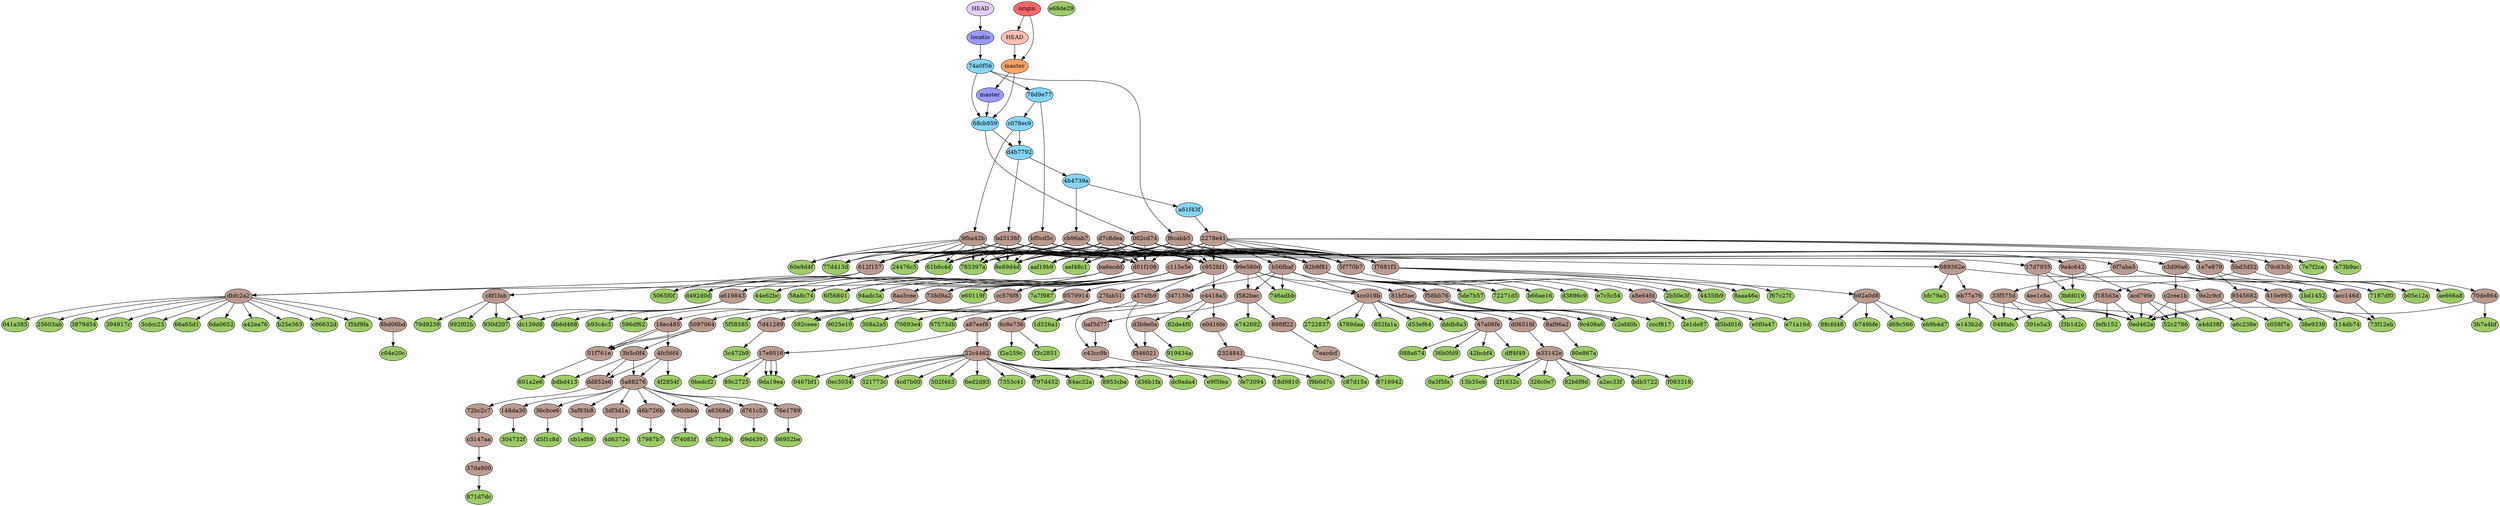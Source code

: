 digraph auto {
	graph [bgcolor=transparent]
	node [fixedsize=true style=filled width=0.95]
	"041a3855474575f3224e068641f65d9623220a8a" [label="041a385" fillcolor="#9ccc66"]
	"0467bf12aa4d28f374bb26596605a46dcbb3e7c8" [label="0467bf1" fillcolor="#9ccc66"]
	"048fafc7c9a3f2d8dd35ab7fe5f549bad8344d10" [label="048fafc" fillcolor="#9ccc66"]
	"06952be745f9fa6fa75196e830d9578eb2ee631d" [label="06952be" fillcolor="#9ccc66"]
	"088a674af843ee2dc19aa7d17d7d3a1a1f067eb4" [label="088a674" fillcolor="#9ccc66"]
	"09d4391482be68e9e4a07fab769b5de337d16eb1" [label="09d4391" fillcolor="#9ccc66"]
	"0a3f5fa40fb3d1e0710331a48de5d256da3f275d" [label="0a3f5fa" fillcolor="#9ccc66"]
	"0bedcf2fd46788ae3a01a423467513ff59b5c120" [label="0bedcf2" fillcolor="#9ccc66"]
	"0ec303439225b78712f49115768196d8d76f6790" [label="0ec3034" fillcolor="#9ccc66"]
	"0ed462e2962b3b508abcb77ff2ba806fb6fc85e3" [label="0ed462e" fillcolor="#9ccc66"]
	"114db7498e5f8df5911be01ca96e5660399b9b5b" [label="114db74" fillcolor="#9ccc66"]
	"13b35eba55c6dabc3aac36f33d859266c18fa0d0" [label="13b35eb" fillcolor="#9ccc66"]
	"17987b79bb8a35cc66c3c1fd44f5a5526c1b78be" [label="17987b7" fillcolor="#9ccc66"]
	"18d981003d68d0546c4804ac2ff47dd97c6e7921" [label="18d9810" fillcolor="#9ccc66"]
	"1bd1452b21102878c94a3651696f86f4ef8071bb" [label="1bd1452" fillcolor="#9ccc66"]
	"1d526a16ed0f1cd0c2409d848bf489b93fefa3b2" [label="1d526a1" fillcolor="#9ccc66"]
	"24476c5d1eb55824c76d8b01a3965f94abad1ef8" [label="24476c5" fillcolor="#9ccc66"]
	"25603abc465317314c040e07ca98e56b4c8dfd59" [label="25603ab" fillcolor="#9ccc66"]
	"2722837ec9181c3c1b2f1c1298870185c03ba354" [label=2722837 fillcolor="#9ccc66"]
	"2b50e3f817e804fee9c4b1815fd3554af7790c74" [label="2b50e3f" fillcolor="#9ccc66"]
	"2e1de87a7eb61e17463f7406106f6c413533cecf" [label="2e1de87" fillcolor="#9ccc66"]
	"2f1632cfddf3d9dade342351e627a0a75609fb46" [label="2f1632c" fillcolor="#9ccc66"]
	"304732f8842013497e14bd02f67a55f2614fb8f7" [label="304732f" fillcolor="#9ccc66"]
	"308a2a560b42f17aaf3c36e4e9c8cd07182fbb7e" [label="308a2a5" fillcolor="#9ccc66"]
	"321773cd857a8a0f0c9c7d3dc3f5ff4fb298dc10" [label="321773c" fillcolor="#9ccc66"]
	"326c0e72c9d820600887813b3b98d0dd69c5d4e8" [label="326c0e7" fillcolor="#9ccc66"]
	"36b0fd9464f45b33f482e64bea579787e142affa" [label="36b0fd9" fillcolor="#9ccc66"]
	"3879d54755798567f0f318d63340508d5668eb96" [label="3879d54" fillcolor="#9ccc66"]
	"38e933976041511bee9ce157658864bd112a7c1e" [label="38e9339" fillcolor="#9ccc66"]
	"391e5a3c9df1fce370b7a251c230ceae77d1b63a" [label="391e5a3" fillcolor="#9ccc66"]
	"394917c053a04daa76d8b94f0a02db0bd99e1034" [label="394917c" fillcolor="#9ccc66"]
	"3b7a4bfa2cab6b40e2454ce696537d40541ba054" [label="3b7a4bf" fillcolor="#9ccc66"]
	"3bfd01908239ce9d5481837f3dd28a6dcc453684" [label="3bfd019" fillcolor="#9ccc66"]
	"3c472b99c6f3501ff93513bcdf39dabe4f236a55" [label="3c472b9" fillcolor="#9ccc66"]
	"3cdcc23f8a8bc5c2aed6f6dbbd9aa02c6c46301f" [label="3cdcc23" fillcolor="#9ccc66"]
	"42bcbf4780b187e80025b7917058bcb882012aa1" [label="42bcbf4" fillcolor="#9ccc66"]
	"4435fb945b9cf88a735dbc79c785993c6e8478ec" [label="4435fb9" fillcolor="#9ccc66"]
	"44e62bcf06ae649ea809590f8a861059886502e8" [label="44e62bc" fillcolor="#9ccc66"]
	"4789daa6a443eefa7f3f729164a18351e06e9800" [label="4789daa" fillcolor="#9ccc66"]
	"4cd7b0099ca80c806f8fe495613e8d6c69460d76" [label="4cd7b00" fillcolor="#9ccc66"]
	"4d6372eebdb28e45604e46eeda8dd24651419bc0" [label="4d6372e" fillcolor="#9ccc66"]
	"4f2854fdf973225dfbd0ab51c485a8da3d9e88d1" [label="4f2854f" fillcolor="#9ccc66"]
	"502f463a9bc882b461c96aadf492d1729e49e725" [label="502f463" fillcolor="#9ccc66"]
	"5065f0fc4db1a1ea9ca93c541b0100d5e4fd2139" [label="5065f0f" fillcolor="#9ccc66"]
	"52c2786e0085af19723fa5e5762f9a22e2a30fc3" [label="52c2786" fillcolor="#9ccc66"]
	"58a8c74b1474314872720da1c0de0d755ccb3a59" [label="58a8c74" fillcolor="#9ccc66"]
	"592ceee85b89bd111b779db6116b130509ab6d4b" [label="592ceee" fillcolor="#9ccc66"]
	"596df623a74b0fee747b04c926c6424750828c50" [label="596df62" fillcolor="#9ccc66"]
	"5de7b5753f4856db80ff4adab83418715e5490f9" [label="5de7b57" fillcolor="#9ccc66"]
	"5f585859b1c0ea01111cec01d0c7c0bc6227a0ac" [label="5f58585" fillcolor="#9ccc66"]
	"601a2e6bd7f291e4c35f78bae7662d952869ddcb" [label="601a2e6" fillcolor="#9ccc66"]
	"60e9d4fed0c075a58a0f92ce6e175c14b7c853e1" [label="60e9d4f" fillcolor="#9ccc66"]
	"61b6c4de17c96863d24279f06b85e01b6ebbdb34" [label="61b6c4d" fillcolor="#9ccc66"]
	"66a65d1e4a79f230031ec0e0959a721039e7282f" [label="66a65d1" fillcolor="#9ccc66"]
	"6da0652f05f28fc6950cec20ebdfbae89b665479" [label="6da0652" fillcolor="#9ccc66"]
	"6ed2d933e1120817fe9182483a228007b18ab6ae" [label="6ed2d93" fillcolor="#9ccc66"]
	"6f568019d3c69d4966bb5a0f759980a1472afc1e" [label="6f56801" fillcolor="#9ccc66"]
	"70693e4a8c128fc4350b157416374ca599ac8c7b" [label="70693e4" fillcolor="#9ccc66"]
	"7187df02ee0f2bf376e5f5ce807d41f0aa593811" [label="7187df0" fillcolor="#9ccc66"]
	"72271d5e41701cfbffad74d38640bf9cc7c1f7be" [label="72271d5" fillcolor="#9ccc66"]
	"7353c41ecf9ca08017312dc233d9830079b50717" [label="7353c41" fillcolor="#9ccc66"]
	"73f12eb7e72b834d726149f798d7d9365f022f18" [label="73f12eb" fillcolor="#9ccc66"]
	"746adbb6b9e14b7e685c91e280a4d37a672afbd8" [label="746adbb" fillcolor="#9ccc66"]
	"77d413d3d61725f717675b175f73cc3d47863be2" [label="77d413d" fillcolor="#9ccc66"]
	"785397a44b86096e153394b514507b680c2fe847" [label="785397a" fillcolor="#9ccc66"]
	"797d452e458972bab9d994556c8305db4c827017" [label="797d452" fillcolor="#9ccc66"]
	"79d92396071bbc7925b5ee6b607c3c7b8c2d4562" [label="79d9239" fillcolor="#9ccc66"]
	"7a7f9873ad7dceb4dc17087fb06c800fa0191376" [label="7a7f987" fillcolor="#9ccc66"]
	"7e7f2caa02c37233bf7bf16683536ca4e2710433" [label="7e7f2ca" fillcolor="#9ccc66"]
	"80e867a4e06b4dc26d0a2b327cbd54041addc50a" [label="80e867a" fillcolor="#9ccc66"]
	"82b6f9d9a33e198f5747104729e1fcef999772a5" [label="82b6f9d" fillcolor="#9ccc66"]
	"82de4f0fcfe2d4a1e06747a05c4749311d40a46e" [label="82de4f0" fillcolor="#9ccc66"]
	"84ac32ae7d989f82d5e46a60405adcc8279e8001" [label="84ac32a" fillcolor="#9ccc66"]
	"852fa1a4728ae4789e3bca55dd07caef3b41f2a5" [label="852fa1a" fillcolor="#9ccc66"]
	"8716942b64ccd03924a3e036059abf3d6a4455f8" [label=8716942 fillcolor="#9ccc66"]
	"871d7dcc5f674dea9fe3678e9bc265f04d5a4f71" [label="871d7dc" fillcolor="#9ccc66"]
	"88cfd48dff1169879ba46840804b412fe02fefd6" [label="88cfd48" fillcolor="#9ccc66"]
	"8953cba09064923c5daf2d37e7c3c836ccdd794b" [label="8953cba" fillcolor="#9ccc66"]
	"89c2725b70f1882be97f5214fafe22d27a0ec01e" [label="89c2725" fillcolor="#9ccc66"]
	"8aaa46ac1ae21512746f852a42ba87e4165dfdd1" [label="8aaa46a" fillcolor="#9ccc66"]
	"8b6d4680af388f28db8742ef7fb8246e2bb1fffb" [label="8b6d468" fillcolor="#9ccc66"]
	"8e89d4de11b1f69f67596cde9f190f599d5b103b" [label="8e89d4d" fillcolor="#9ccc66"]
	"919434a6254f0e9651f402737811be6634a03e9c" [label="919434a" fillcolor="#9ccc66"]
	"930d2071a324ee6050cccd87a14495557b63416f" [label="930d207" fillcolor="#9ccc66"]
	"94adc3a3f97aa8ae37ba567d080f94f95ee8f9b7" [label="94adc3a" fillcolor="#9ccc66"]
	"9625e105df39e8429814f3189a8015087720cba1" [label="9625e10" fillcolor="#9ccc66"]
	"97573db5701af1de797e0697a39987a89d183b0f" [label="97573db" fillcolor="#9ccc66"]
	"992f02b6f506e28a105da3db5a2727b01853040e" [label="992f02b" fillcolor="#9ccc66"]
	"9c408a0d1c619f02c956e4310df96a383d4dfa4b" [label="9c408a0" fillcolor="#9ccc66"]
	"9da19eacad3b03bb08bbddbbf4ac48dd78b3d838" [label="9da19ea" fillcolor="#9ccc66"]
	a2ec33f19f110ebff51a23342d7bc29ec9a1aaa6 [label=a2ec33f fillcolor="#9ccc66"]
	a42ea7687cb67e55af955dc8874a072e087ce3ed [label=a42ea76 fillcolor="#9ccc66"]
	a4dd38f9f2a8a17790e328eb8c41e334f249be2f [label=a4dd38f fillcolor="#9ccc66"]
	a6c238e0d602c155be806e9f5214f9d26d257422 [label=a6c238e fillcolor="#9ccc66"]
	aaf19b9ff92de1b24c509e98de1f879a62db4841 [label=aaf19b9 fillcolor="#9ccc66"]
	ae666a877ba7a8f25c1cdfabf35e0a7c641d600a [label=ae666a8 fillcolor="#9ccc66"]
	aef48c1b8ae7a6a8d812a1dc9d55eb579dd22128 [label=aef48c1 fillcolor="#9ccc66"]
	b05e12a6ea40f2ef1b32f672aac2283971a8bced [label=b05e12a fillcolor="#9ccc66"]
	b25e363efa423f6d2dd97d425eb0f1364dbcbe3e [label=b25e363 fillcolor="#9ccc66"]
	b66ae163c55f1d730558bf657ae396413376a7d5 [label=b66ae16 fillcolor="#9ccc66"]
	b749bfef07473333cf1dd31e9eed89862a5d52aa [label=b749bfe fillcolor="#9ccc66"]
	b93c4c30c16703f640bc38523e56204ade09399e [label=b93c4c3 fillcolor="#9ccc66"]
	bdb57226d5f2bd20f11934f4903f16459cf52379 [label=bdb5722 fillcolor="#9ccc66"]
	bdbd4139408ede5456afc6be0c4f5b726df80829 [label=bdbd413 fillcolor="#9ccc66"]
	bfc79a5b2b6dbff2aea208098973cd0731afeb9e [label=bfc79a5 fillcolor="#9ccc66"]
	c04e20caf6370ebb9253ad831cc31de4a9c965f6 [label=c04e20c fillcolor="#9ccc66"]
	c058f7e37b184b35d1ed065468fcae89c3aab0dc [label=c058f7e fillcolor="#9ccc66"]
	c2efd0b608ba84712fb3e1d01122468a50c7fba1 [label=c2efd0b fillcolor="#9ccc66"]
	c86632d8a6b9c87253eb597d2607460abf793ad3 [label=c86632d fillcolor="#9ccc66"]
	c87d15a335208541da7c11961b0f6d5f6035512e [label=c87d15a fillcolor="#9ccc66"]
	cb1ef88056edd1caf99a935e434e7ff6943a0ef6 [label=cb1ef88 fillcolor="#9ccc66"]
	cccf817a52206e8a8eef501faed292993ff21a31 [label=cccf817 fillcolor="#9ccc66"]
	d36b1fab2d9dea668a4f83df94d525897d9e68dd [label=d36b1fa fillcolor="#9ccc66"]
	d3896c98444fbe7288d434169a28c532258a4466 [label=d3896c9 fillcolor="#9ccc66"]
	d492d0d98c8fdc9f93ad2543bb4f531803e9df72 [label=d492d0d fillcolor="#9ccc66"]
	d53ef6437726b9d1558eda97582804175c0010a2 [label=d53ef64 fillcolor="#9ccc66"]
	d5bd01648a96d50136b2a97c8bb9aa5b711f6c39 [label=d5bd016 fillcolor="#9ccc66"]
	d5f1c8d34e7a88e3f88bea192c3a370d44689c3c [label=d5f1c8d fillcolor="#9ccc66"]
	d69c56691fbdb0b7efa65097c7cc1edac12a6d3e [label=d69c566 fillcolor="#9ccc66"]
	db77bb4b7b0906d62b1847e87f15cdcacf6a4f29 [label=db77bb4 fillcolor="#9ccc66"]
	dc139d85a93101cc0f6e9db03a3e1a9f68e8dd7e [label=dc139d8 fillcolor="#9ccc66"]
	dc9ada4725e9b0ddb1deab583e5b5102493aa332 [label=dc9ada4 fillcolor="#9ccc66"]
	dddb8a30c851e7ef5b16a9108934bd1217b6b43f [label=dddb8a3 fillcolor="#9ccc66"]
	dff4f49561c816f70eaea557d889d31cf63447ac [label=dff4f49 fillcolor="#9ccc66"]
	e0f0a47bc08f30b550b47b01de4c9206b6824dd9 [label=e0f0a47 fillcolor="#9ccc66"]
	e143b2d957bbf43d58577c6f9a09bf2e7753e742 [label=e143b2d fillcolor="#9ccc66"]
	e60119f37132733fa269dad9bfc9e0615fbf6011 [label=e60119f fillcolor="#9ccc66"]
	e69de29bb2d1d6434b8b29ae775ad8c2e48c5391 [label=e69de29 fillcolor="#9ccc66"]
	e71a16d23d05881b554326e645083799ab9bfc5e [label=e71a16d fillcolor="#9ccc66"]
	e73b9ac60c25bf87fd564651090eeb69362d32f2 [label=e73b9ac fillcolor="#9ccc66"]
	e7426923994a782ba689725f46f9b936d0a0b6ab [label=e742692 fillcolor="#9ccc66"]
	e7c5c54370372a4cdde7288a32733998d87bd767 [label=e7c5c54 fillcolor="#9ccc66"]
	e9f5fea27c705180eb716271f41b582e76dcbd90 [label=e9f5fea fillcolor="#9ccc66"]
	eb9b4d76e525556d5d89141648c724331630325d [label=eb9b4d7 fillcolor="#9ccc66"]
	f083318e09ca1b6b8484b1694a149f0c5d5cac1d [label=f083318 fillcolor="#9ccc66"]
	f2e259c7c9390ff69a6bbe1e0907e6dc366848e7 [label=f2e259c fillcolor="#9ccc66"]
	f3b1d2cd70df11d0bf667160551c67e63d7eb4cf [label=f3b1d2c fillcolor="#9ccc66"]
	f3c28516fb38e64d88cfcf5fb1791175df078f2f [label=f3c2851 fillcolor="#9ccc66"]
	f5bf9fa0f536c285b8c0c2ef39b9714c66fae243 [label=f5bf9fa fillcolor="#9ccc66"]
	f67c27f9dd4c4dfd3360287c0178f8311ad968aa [label=f67c27f fillcolor="#9ccc66"]
	f74085f3f6a2b995f8ad1f9ff7b2c46dc118a9e0 [label=f74085f fillcolor="#9ccc66"]
	f9b0d7c5ea15f194be85eb6ee8e6721a87ff4644 [label=f9b0d7c fillcolor="#9ccc66"]
	fe730945a01f64a61e2235dbe3f45b08f7729182 [label=fe73094 fillcolor="#9ccc66"]
	fefb1523647c36cd84d6bb3ac26664a8ab1e64e3 [label=fefb152 fillcolor="#9ccc66"]
	"002cd7406d0f1383f171e17494775b918e0e5cf0" [label="002cd74" fillcolor="#bc9b8f"]
	"002cd7406d0f1383f171e17494775b918e0e5cf0" -> "24476c5d1eb55824c76d8b01a3965f94abad1ef8"
	"002cd7406d0f1383f171e17494775b918e0e5cf0" -> "8e89d4de11b1f69f67596cde9f190f599d5b103b"
	"002cd7406d0f1383f171e17494775b918e0e5cf0" -> "785397a44b86096e153394b514507b680c2fe847"
	"002cd7406d0f1383f171e17494775b918e0e5cf0" -> "61b6c4de17c96863d24279f06b85e01b6ebbdb34"
	"002cd7406d0f1383f171e17494775b918e0e5cf0" -> d01f10841e8bc2ddd31499cdf211bae48e7499bc
	"002cd7406d0f1383f171e17494775b918e0e5cf0" -> c952fd14608c77d37068a178bcaf2aa3c653a96a
	"002cd7406d0f1383f171e17494775b918e0e5cf0" -> "5bd3d52d6675c062e22d80df6e55edc022b17a0c"
	"002cd7406d0f1383f171e17494775b918e0e5cf0" -> "82b9f81cacc0e693c065710b0f56f3a4a4e8a129"
	"002cd7406d0f1383f171e17494775b918e0e5cf0" -> "99e580d3a8955419a05be7b5efe344134d42110c"
	"002cd7406d0f1383f171e17494775b918e0e5cf0" -> aaf19b9ff92de1b24c509e98de1f879a62db4841
	"002cd7406d0f1383f171e17494775b918e0e5cf0" -> aef48c1b8ae7a6a8d812a1dc9d55eb579dd22128
	"002cd7406d0f1383f171e17494775b918e0e5cf0" -> "5f770b7a1aa4732b266a9c972ddc0f63f6cb2fd3"
	"002cd7406d0f1383f171e17494775b918e0e5cf0" -> f7681f34ae0bae1115efadfe10f0b39b1e741130
	"002cd7406d0f1383f171e17494775b918e0e5cf0" -> "612f15728a30180e9db6f70d8599fd4906d9ff9d"
	"01f761eb47eb3baadfffafad7938e2542366690a" [label="01f761e" fillcolor="#bc9b8f"]
	"01f761eb47eb3baadfffafad7938e2542366690a" -> "601a2e6bd7f291e4c35f78bae7662d952869ddcb"
	"0579914241c3cb28836edd11ef2bf2fbcdd79b74" [label=0579914 fillcolor="#bc9b8f"]
	"0579914241c3cb28836edd11ef2bf2fbcdd79b74" -> "9625e105df39e8429814f3189a8015087720cba1"
	"0579914241c3cb28836edd11ef2bf2fbcdd79b74" -> "592ceee85b89bd111b779db6116b130509ab6d4b"
	"0579914241c3cb28836edd11ef2bf2fbcdd79b74" -> "592ceee85b89bd111b779db6116b130509ab6d4b"
	"089362e4d05a4325719b3e4295d330080608993c" [label="089362e" fillcolor="#bc9b8f"]
	"089362e4d05a4325719b3e4295d330080608993c" -> bfc79a5b2b6dbff2aea208098973cd0731afeb9e
	"089362e4d05a4325719b3e4295d330080608993c" -> eb77a76c5a032ddbce4a622d50a793d0faf52028
	"089362e4d05a4325719b3e4295d330080608993c" -> "410e993ef0c5245ef58f39b7e42887c9081b0d08"
	"148da3098986ea6c098d5a7b1f8e9cbf6b427b56" [label="148da30" fillcolor="#bc9b8f"]
	"148da3098986ea6c098d5a7b1f8e9cbf6b427b56" -> "304732f8842013497e14bd02f67a55f2614fb8f7"
	"17d793577f97ec4300685e950dc97c30c33d0257" [label="17d7935" fillcolor="#bc9b8f"]
	"17d793577f97ec4300685e950dc97c30c33d0257" -> "3bfd01908239ce9d5481837f3dd28a6dcc453684"
	"17d793577f97ec4300685e950dc97c30c33d0257" -> "4ee1c8ae67f4ec3779f033ac1b86b92e94290d86"
	"17d793577f97ec4300685e950dc97c30c33d0257" -> "9e2c9cf5a32c13c5ed4eb015c161b04368b8d23a"
	"17e9516a74074fad22bac3e52e39131886697622" [label="17e9516" fillcolor="#bc9b8f"]
	"17e9516a74074fad22bac3e52e39131886697622" -> "0bedcf2fd46788ae3a01a423467513ff59b5c120"
	"17e9516a74074fad22bac3e52e39131886697622" -> "9da19eacad3b03bb08bbddbbf4ac48dd78b3d838"
	"17e9516a74074fad22bac3e52e39131886697622" -> "9da19eacad3b03bb08bbddbbf4ac48dd78b3d838"
	"17e9516a74074fad22bac3e52e39131886697622" -> "9da19eacad3b03bb08bbddbbf4ac48dd78b3d838"
	"17e9516a74074fad22bac3e52e39131886697622" -> "89c2725b70f1882be97f5214fafe22d27a0ec01e"
	"18ec485286e64a8c3fdaf19fb7ffeaec9b54c8ec" [label="18ec485" fillcolor="#bc9b8f"]
	"18ec485286e64a8c3fdaf19fb7ffeaec9b54c8ec" -> "01f761eb47eb3baadfffafad7938e2542366690a"
	"18ec485286e64a8c3fdaf19fb7ffeaec9b54c8ec" -> "4fc56f44435a84b37033c4a95c91281aff9bce92"
	"18ec485286e64a8c3fdaf19fb7ffeaec9b54c8ec" -> "01f761eb47eb3baadfffafad7938e2542366690a"
	"1e7e879dff7e5919343415c8d16f8df036a9d798" [label="1e7e879" fillcolor="#bc9b8f"]
	"1e7e879dff7e5919343415c8d16f8df036a9d798" -> b05e12a6ea40f2ef1b32f672aac2283971a8bced
	"1e7e879dff7e5919343415c8d16f8df036a9d798" -> "9345682b62b054c6147784c0a10e1239a8f7fda4"
	"2278e413831a5653d7810e6bc513f59b161d2e8c" [label="2278e41" fillcolor="#bc9b8f"]
	"2278e413831a5653d7810e6bc513f59b161d2e8c" -> "24476c5d1eb55824c76d8b01a3965f94abad1ef8"
	"2278e413831a5653d7810e6bc513f59b161d2e8c" -> "8e89d4de11b1f69f67596cde9f190f599d5b103b"
	"2278e413831a5653d7810e6bc513f59b161d2e8c" -> "785397a44b86096e153394b514507b680c2fe847"
	"2278e413831a5653d7810e6bc513f59b161d2e8c" -> "61b6c4de17c96863d24279f06b85e01b6ebbdb34"
	"2278e413831a5653d7810e6bc513f59b161d2e8c" -> c115e5eed2fe9063f6f8f1b9757c5ecdc029282e
	"2278e413831a5653d7810e6bc513f59b161d2e8c" -> c952fd14608c77d37068a178bcaf2aa3c653a96a
	"2278e413831a5653d7810e6bc513f59b161d2e8c" -> "70c63cb14f9f679ff839e19c8620fc145ed04bc4"
	"2278e413831a5653d7810e6bc513f59b161d2e8c" -> "82b9f81cacc0e693c065710b0f56f3a4a4e8a129"
	"2278e413831a5653d7810e6bc513f59b161d2e8c" -> b56fbaf00bfc7d9e0312f235d535d94dea53bdb5
	"2278e413831a5653d7810e6bc513f59b161d2e8c" -> "7e7f2caa02c37233bf7bf16683536ca4e2710433"
	"2278e413831a5653d7810e6bc513f59b161d2e8c" -> e73b9ac60c25bf87fd564651090eeb69362d32f2
	"2278e413831a5653d7810e6bc513f59b161d2e8c" -> "5f770b7a1aa4732b266a9c972ddc0f63f6cb2fd3"
	"2278e413831a5653d7810e6bc513f59b161d2e8c" -> f7681f34ae0bae1115efadfe10f0b39b1e741130
	"2278e413831a5653d7810e6bc513f59b161d2e8c" -> ba6ecdd6d13a62d6e720fea7275e5a4f17bc0cd2
	"22c4462b79288fe10768cc571a36732ce5726025" [label="22c4462" fillcolor="#bc9b8f"]
	"22c4462b79288fe10768cc571a36732ce5726025" -> d36b1fab2d9dea668a4f83df94d525897d9e68dd
	"22c4462b79288fe10768cc571a36732ce5726025" -> dc9ada4725e9b0ddb1deab583e5b5102493aa332
	"22c4462b79288fe10768cc571a36732ce5726025" -> "7353c41ecf9ca08017312dc233d9830079b50717"
	"22c4462b79288fe10768cc571a36732ce5726025" -> "797d452e458972bab9d994556c8305db4c827017"
	"22c4462b79288fe10768cc571a36732ce5726025" -> "6ed2d933e1120817fe9182483a228007b18ab6ae"
	"22c4462b79288fe10768cc571a36732ce5726025" -> "4cd7b0099ca80c806f8fe495613e8d6c69460d76"
	"22c4462b79288fe10768cc571a36732ce5726025" -> fe730945a01f64a61e2235dbe3f45b08f7729182
	"22c4462b79288fe10768cc571a36732ce5726025" -> "321773cd857a8a0f0c9c7d3dc3f5ff4fb298dc10"
	"22c4462b79288fe10768cc571a36732ce5726025" -> "797d452e458972bab9d994556c8305db4c827017"
	"22c4462b79288fe10768cc571a36732ce5726025" -> "502f463a9bc882b461c96aadf492d1729e49e725"
	"22c4462b79288fe10768cc571a36732ce5726025" -> "0ec303439225b78712f49115768196d8d76f6790"
	"22c4462b79288fe10768cc571a36732ce5726025" -> "0ec303439225b78712f49115768196d8d76f6790"
	"22c4462b79288fe10768cc571a36732ce5726025" -> e9f5fea27c705180eb716271f41b582e76dcbd90
	"22c4462b79288fe10768cc571a36732ce5726025" -> "84ac32ae7d989f82d5e46a60405adcc8279e8001"
	"22c4462b79288fe10768cc571a36732ce5726025" -> "8953cba09064923c5daf2d37e7c3c836ccdd794b"
	"22c4462b79288fe10768cc571a36732ce5726025" -> "0467bf12aa4d28f374bb26596605a46dcbb3e7c8"
	"23248418d819304baca0a96179b45a6d9cf2bfeb" [label=2324841 fillcolor="#bc9b8f"]
	"23248418d819304baca0a96179b45a6d9cf2bfeb" -> c87d15a335208541da7c11961b0f6d5f6035512e
	"27fab51c9ed06c28886a9c65decaee30215dfb6b" [label="27fab51" fillcolor="#bc9b8f"]
	"27fab51c9ed06c28886a9c65decaee30215dfb6b" -> "70693e4a8c128fc4350b157416374ca599ac8c7b"
	"27fab51c9ed06c28886a9c65decaee30215dfb6b" -> a87eef84a5d29844f41176f808a797cea593616b
	"27fab51c9ed06c28886a9c65decaee30215dfb6b" -> "6c8e736c9131cbed40246aad6c478f4be38fbd3f"
	"27fab51c9ed06c28886a9c65decaee30215dfb6b" -> "97573db5701af1de797e0697a39987a89d183b0f"
	"27fab51c9ed06c28886a9c65decaee30215dfb6b" -> "308a2a560b42f17aaf3c36e4e9c8cd07182fbb7e"
	"33f575dfaa538922d9324b6a7a11e64e3cbec188" [label="33f575d" fillcolor="#bc9b8f"]
	"33f575dfaa538922d9324b6a7a11e64e3cbec188" -> "048fafc7c9a3f2d8dd35ab7fe5f549bad8344d10"
	"33f575dfaa538922d9324b6a7a11e64e3cbec188" -> "391e5a3c9df1fce370b7a251c230ceae77d1b63a"
	"33f575dfaa538922d9324b6a7a11e64e3cbec188" -> "0ed462e2962b3b508abcb77ff2ba806fb6fc85e3"
	"347139c48727d4f32a2b9bac862fb4793356cc63" [label="347139c" fillcolor="#bc9b8f"]
	"347139c48727d4f32a2b9bac862fb4793356cc63" -> "1d526a16ed0f1cd0c2409d848bf489b93fefa3b2"
	"347139c48727d4f32a2b9bac862fb4793356cc63" -> c43cc9b8ba4e4ae5c6df5ed5e3f199668b7fead0
	"36cbce676bcfbddfa689b9d0abf23ac40fd2e60b" [label="36cbce6" fillcolor="#bc9b8f"]
	"36cbce676bcfbddfa689b9d0abf23ac40fd2e60b" -> d5f1c8d34e7a88e3f88bea192c3a370d44689c3c
	"37da80057d02ac9e599c06ec779ff1a304d4b09c" [label="37da800" fillcolor="#bc9b8f"]
	"37da80057d02ac9e599c06ec779ff1a304d4b09c" -> "871d7dcc5f674dea9fe3678e9bc265f04d5a4f71"
	"3af93b882364ddc13fefa4826038d2c851bf5ea1" [label="3af93b8" fillcolor="#bc9b8f"]
	"3af93b882364ddc13fefa4826038d2c851bf5ea1" -> cb1ef88056edd1caf99a935e434e7ff6943a0ef6
	"3b5c0f456bf579019a628f7320c68b4003105d2a" [label="3b5c0f4" fillcolor="#bc9b8f"]
	"3b5c0f456bf579019a628f7320c68b4003105d2a" -> bdbd4139408ede5456afc6be0c4f5b726df80829
	"3b5c0f456bf579019a628f7320c68b4003105d2a" -> dd852e6a3994eae0c385b54e77834639e34e0e3f
	"3b5c0f456bf579019a628f7320c68b4003105d2a" -> "5a88276a7b36980d2efa2689a410aebb67aa65b8"
	"3df3d1a91dec9f419bbf32c7dbd7ffe3049577b7" [label="3df3d1a" fillcolor="#bc9b8f"]
	"3df3d1a91dec9f419bbf32c7dbd7ffe3049577b7" -> "4d6372eebdb28e45604e46eeda8dd24651419bc0"
	"410e993ef0c5245ef58f39b7e42887c9081b0d08" [label="410e993" fillcolor="#bc9b8f"]
	"410e993ef0c5245ef58f39b7e42887c9081b0d08" -> "73f12eb7e72b834d726149f798d7d9365f022f18"
	"410e993ef0c5245ef58f39b7e42887c9081b0d08" -> "114db7498e5f8df5911be01ca96e5660399b9b5b"
	"46b726bd53d47e61ba941eb355b9c8633ebbaa20" [label="46b726b" fillcolor="#bc9b8f"]
	"46b726bd53d47e61ba941eb355b9c8633ebbaa20" -> "17987b79bb8a35cc66c3c1fd44f5a5526c1b78be"
	"47a06fe24b54210f1d38ab195f903fdff91ecb0a" [label="47a06fe" fillcolor="#bc9b8f"]
	"47a06fe24b54210f1d38ab195f903fdff91ecb0a" -> "088a674af843ee2dc19aa7d17d7d3a1a1f067eb4"
	"47a06fe24b54210f1d38ab195f903fdff91ecb0a" -> "36b0fd9464f45b33f482e64bea579787e142affa"
	"47a06fe24b54210f1d38ab195f903fdff91ecb0a" -> dff4f49561c816f70eaea557d889d31cf63447ac
	"47a06fe24b54210f1d38ab195f903fdff91ecb0a" -> "42bcbf4780b187e80025b7917058bcb882012aa1"
	"4cc019b2d21d6c8f678348500a624b76eab1a2f7" [label="4cc019b" fillcolor="#bc9b8f"]
	"4cc019b2d21d6c8f678348500a624b76eab1a2f7" -> d53ef6437726b9d1558eda97582804175c0010a2
	"4cc019b2d21d6c8f678348500a624b76eab1a2f7" -> d0651fda5fbc1e0e728fe38d2abc65f7250c177d
	"4cc019b2d21d6c8f678348500a624b76eab1a2f7" -> "8af96a2c8ade099adb3fca57791d512ff901fc4a"
	"4cc019b2d21d6c8f678348500a624b76eab1a2f7" -> "47a06fe24b54210f1d38ab195f903fdff91ecb0a"
	"4cc019b2d21d6c8f678348500a624b76eab1a2f7" -> dddb8a30c851e7ef5b16a9108934bd1217b6b43f
	"4cc019b2d21d6c8f678348500a624b76eab1a2f7" -> "4789daa6a443eefa7f3f729164a18351e06e9800"
	"4cc019b2d21d6c8f678348500a624b76eab1a2f7" -> "2722837ec9181c3c1b2f1c1298870185c03ba354"
	"4cc019b2d21d6c8f678348500a624b76eab1a2f7" -> "852fa1a4728ae4789e3bca55dd07caef3b41f2a5"
	"4ee1c8ae67f4ec3779f033ac1b86b92e94290d86" [label="4ee1c8a" fillcolor="#bc9b8f"]
	"4ee1c8ae67f4ec3779f033ac1b86b92e94290d86" -> "52c2786e0085af19723fa5e5762f9a22e2a30fc3"
	"4ee1c8ae67f4ec3779f033ac1b86b92e94290d86" -> f3b1d2cd70df11d0bf667160551c67e63d7eb4cf
	"4ee1c8ae67f4ec3779f033ac1b86b92e94290d86" -> "0ed462e2962b3b508abcb77ff2ba806fb6fc85e3"
	"4fc56f44435a84b37033c4a95c91281aff9bce92" [label="4fc56f4" fillcolor="#bc9b8f"]
	"4fc56f44435a84b37033c4a95c91281aff9bce92" -> "4f2854fdf973225dfbd0ab51c485a8da3d9e88d1"
	"4fc56f44435a84b37033c4a95c91281aff9bce92" -> dd852e6a3994eae0c385b54e77834639e34e0e3f
	"4fc56f44435a84b37033c4a95c91281aff9bce92" -> "5a88276a7b36980d2efa2689a410aebb67aa65b8"
	"5097064c9a951363659131ed144a07328bb142d4" [label=5097064 fillcolor="#bc9b8f"]
	"5097064c9a951363659131ed144a07328bb142d4" -> "01f761eb47eb3baadfffafad7938e2542366690a"
	"5097064c9a951363659131ed144a07328bb142d4" -> "3b5c0f456bf579019a628f7320c68b4003105d2a"
	"5097064c9a951363659131ed144a07328bb142d4" -> "01f761eb47eb3baadfffafad7938e2542366690a"
	"5a88276a7b36980d2efa2689a410aebb67aa65b8" [label="5a88276" fillcolor="#bc9b8f"]
	"5a88276a7b36980d2efa2689a410aebb67aa65b8" -> "690dbba97f29a0d912cb5f24e1591c2883d489da"
	"5a88276a7b36980d2efa2689a410aebb67aa65b8" -> "148da3098986ea6c098d5a7b1f8e9cbf6b427b56"
	"5a88276a7b36980d2efa2689a410aebb67aa65b8" -> a6368af0ee7628fa194ef8fe3bbe4523113d6e05
	"5a88276a7b36980d2efa2689a410aebb67aa65b8" -> "46b726bd53d47e61ba941eb355b9c8633ebbaa20"
	"5a88276a7b36980d2efa2689a410aebb67aa65b8" -> d761c53178cc135119f252e047fb2f6e08512ed0
	"5a88276a7b36980d2efa2689a410aebb67aa65b8" -> "36cbce676bcfbddfa689b9d0abf23ac40fd2e60b"
	"5a88276a7b36980d2efa2689a410aebb67aa65b8" -> "3df3d1a91dec9f419bbf32c7dbd7ffe3049577b7"
	"5a88276a7b36980d2efa2689a410aebb67aa65b8" -> "76e1789b06850f063df87b763f25be27996e1488"
	"5a88276a7b36980d2efa2689a410aebb67aa65b8" -> "3af93b882364ddc13fefa4826038d2c851bf5ea1"
	"5bd3d52d6675c062e22d80df6e55edc022b17a0c" [label="5bd3d52" fillcolor="#bc9b8f"]
	"5bd3d52d6675c062e22d80df6e55edc022b17a0c" -> ae666a877ba7a8f25c1cdfabf35e0a7c641d600a
	"5bd3d52d6675c062e22d80df6e55edc022b17a0c" -> f185d3a3a8562c066594e43356deff634fcbb9e3
	"5f770b7a1aa4732b266a9c972ddc0f63f6cb2fd3" [label="5f770b7" fillcolor="#bc9b8f"]
	"5f770b7a1aa4732b266a9c972ddc0f63f6cb2fd3" -> "2b50e3f817e804fee9c4b1815fd3554af7790c74"
	"612f15728a30180e9db6f70d8599fd4906d9ff9d" [label="612f157" fillcolor="#bc9b8f"]
	"612f15728a30180e9db6f70d8599fd4906d9ff9d" -> d492d0d98c8fdc9f93ad2543bb4f531803e9df72
	"612f15728a30180e9db6f70d8599fd4906d9ff9d" -> "5065f0fc4db1a1ea9ca93c541b0100d5e4fd2139"
	"612f15728a30180e9db6f70d8599fd4906d9ff9d" -> c8f1fabb524b4ff4ceb8fa3350b06146155afd3a
	"612f15728a30180e9db6f70d8599fd4906d9ff9d" -> dbfc2a284b9a51944bd8d2d7ad906ea4a1b4bc58
	"690dbba97f29a0d912cb5f24e1591c2883d489da" [label="690dbba" fillcolor="#bc9b8f"]
	"690dbba97f29a0d912cb5f24e1591c2883d489da" -> f74085f3f6a2b995f8ad1f9ff7b2c46dc118a9e0
	"6c8e736c9131cbed40246aad6c478f4be38fbd3f" [label="6c8e736" fillcolor="#bc9b8f"]
	"6c8e736c9131cbed40246aad6c478f4be38fbd3f" -> f2e259c7c9390ff69a6bbe1e0907e6dc366848e7
	"6c8e736c9131cbed40246aad6c478f4be38fbd3f" -> f3c28516fb38e64d88cfcf5fb1791175df078f2f
	"6f7aba59eb78c81157aff327b1c897ad714a43d9" [label="6f7aba5" fillcolor="#bc9b8f"]
	"6f7aba59eb78c81157aff327b1c897ad714a43d9" -> "1bd1452b21102878c94a3651696f86f4ef8071bb"
	"6f7aba59eb78c81157aff327b1c897ad714a43d9" -> "33f575dfaa538922d9324b6a7a11e64e3cbec188"
	"6f7aba59eb78c81157aff327b1c897ad714a43d9" -> acc146d9cce8ba6557fa3ee82a1fa98e712c20f8
	"70c63cb14f9f679ff839e19c8620fc145ed04bc4" [label="70c63cb" fillcolor="#bc9b8f"]
	"70c63cb14f9f679ff839e19c8620fc145ed04bc4" -> b05e12a6ea40f2ef1b32f672aac2283971a8bced
	"70c63cb14f9f679ff839e19c8620fc145ed04bc4" -> "70de864c239e0df21f9daa54101ffe0169dfbc60"
	"70de864c239e0df21f9daa54101ffe0169dfbc60" [label="70de864" fillcolor="#bc9b8f"]
	"70de864c239e0df21f9daa54101ffe0169dfbc60" -> "3b7a4bfa2cab6b40e2454ce696537d40541ba054"
	"70de864c239e0df21f9daa54101ffe0169dfbc60" -> "0ed462e2962b3b508abcb77ff2ba806fb6fc85e3"
	"72bc2c723f6ce56a9d069751b4afecd748ecb30f" [label="72bc2c7" fillcolor="#bc9b8f"]
	"72bc2c723f6ce56a9d069751b4afecd748ecb30f" -> c3147aadf52536159c20e46374cef6815e4eff36
	"738d9a2e6096fe86dda3947a6144ac54dc5d7d56" [label="738d9a2" fillcolor="#bc9b8f"]
	"738d9a2e6096fe86dda3947a6144ac54dc5d7d56" -> "5f585859b1c0ea01111cec01d0c7c0bc6227a0ac"
	"738d9a2e6096fe86dda3947a6144ac54dc5d7d56" -> "5097064c9a951363659131ed144a07328bb142d4"
	"76e1789b06850f063df87b763f25be27996e1488" [label="76e1789" fillcolor="#bc9b8f"]
	"76e1789b06850f063df87b763f25be27996e1488" -> "06952be745f9fa6fa75196e830d9578eb2ee631d"
	"7d412892bf0e477bec8435a10087ddff77dd513a" [label="7d41289" fillcolor="#bc9b8f"]
	"7d412892bf0e477bec8435a10087ddff77dd513a" -> "3c472b99c6f3501ff93513bcdf39dabe4f236a55"
	"7eacdcfe50b1ee1cf064e662b14ebb4a23a26d5c" [label="7eacdcf" fillcolor="#bc9b8f"]
	"7eacdcfe50b1ee1cf064e662b14ebb4a23a26d5c" -> "8716942b64ccd03924a3e036059abf3d6a4455f8"
	"81bf3aec4c2face84f17840ad3557f8e536d61c5" [label="81bf3ae" fillcolor="#bc9b8f"]
	"81bf3aec4c2face84f17840ad3557f8e536d61c5" -> c2efd0b608ba84712fb3e1d01122468a50c7fba1
	"81bf3aec4c2face84f17840ad3557f8e536d61c5" -> c2efd0b608ba84712fb3e1d01122468a50c7fba1
	"81bf3aec4c2face84f17840ad3557f8e536d61c5" -> "9c408a0d1c619f02c956e4310df96a383d4dfa4b"
	"82b9f81cacc0e693c065710b0f56f3a4a4e8a129" [label="82b9f81" fillcolor="#bc9b8f"]
	"82b9f81cacc0e693c065710b0f56f3a4a4e8a129" -> d3896c98444fbe7288d434169a28c532258a4466
	"82b9f81cacc0e693c065710b0f56f3a4a4e8a129" -> b66ae163c55f1d730558bf657ae396413376a7d5
	"82b9f81cacc0e693c065710b0f56f3a4a4e8a129" -> a8e64fdfeb26c1371bc1169043e31175cea36ef3
	"82b9f81cacc0e693c065710b0f56f3a4a4e8a129" -> e7c5c54370372a4cdde7288a32733998d87bd767
	"82b9f81cacc0e693c065710b0f56f3a4a4e8a129" -> "5de7b5753f4856db80ff4adab83418715e5490f9"
	"82b9f81cacc0e693c065710b0f56f3a4a4e8a129" -> "72271d5e41701cfbffad74d38640bf9cc7c1f7be"
	"898ff22f3d685914d5be5b0a61c61c0440273e7c" [label="898ff22" fillcolor="#bc9b8f"]
	"898ff22f3d685914d5be5b0a61c61c0440273e7c" -> "7eacdcfe50b1ee1cf064e662b14ebb4a23a26d5c"
	"8aa5ceeaa5bd568bf5169fb6038650dc2b11e2f7" [label="8aa5cee" fillcolor="#bc9b8f"]
	"8aa5ceeaa5bd568bf5169fb6038650dc2b11e2f7" -> "596df623a74b0fee747b04c926c6424750828c50"
	"8aa5ceeaa5bd568bf5169fb6038650dc2b11e2f7" -> "18ec485286e64a8c3fdaf19fb7ffeaec9b54c8ec"
	"8af96a2c8ade099adb3fca57791d512ff901fc4a" [label="8af96a2" fillcolor="#bc9b8f"]
	"8af96a2c8ade099adb3fca57791d512ff901fc4a" -> "80e867a4e06b4dc26d0a2b327cbd54041addc50a"
	"8bd06bdf095c809f80d639847440b06b0199a88c" [label="8bd06bd" fillcolor="#bc9b8f"]
	"8bd06bdf095c809f80d639847440b06b0199a88c" -> c04e20caf6370ebb9253ad831cc31de4a9c965f6
	"9345682b62b054c6147784c0a10e1239a8f7fda4" [label=9345682 fillcolor="#bc9b8f"]
	"9345682b62b054c6147784c0a10e1239a8f7fda4" -> "38e933976041511bee9ce157658864bd112a7c1e"
	"9345682b62b054c6147784c0a10e1239a8f7fda4" -> "0ed462e2962b3b508abcb77ff2ba806fb6fc85e3"
	"99e580d3a8955419a05be7b5efe344134d42110c" [label="99e580d" fillcolor="#bc9b8f"]
	"99e580d3a8955419a05be7b5efe344134d42110c" -> "746adbb6b9e14b7e685c91e280a4d37a672afbd8"
	"99e580d3a8955419a05be7b5efe344134d42110c" -> "81bf3aec4c2face84f17840ad3557f8e536d61c5"
	"99e580d3a8955419a05be7b5efe344134d42110c" -> f582bac52e45fa167cfaa3b88627bfe56853f8f3
	"99e580d3a8955419a05be7b5efe344134d42110c" -> "347139c48727d4f32a2b9bac862fb4793356cc63"
	"99e580d3a8955419a05be7b5efe344134d42110c" -> "4cc019b2d21d6c8f678348500a624b76eab1a2f7"
	"9a4c64226ea3e300eba606b9413e612013941ead" [label="9a4c642" fillcolor="#bc9b8f"]
	"9a4c64226ea3e300eba606b9413e612013941ead" -> "3bfd01908239ce9d5481837f3dd28a6dcc453684"
	"9a4c64226ea3e300eba606b9413e612013941ead" -> acd79fe54f9844576c186e99aad2ef0725288392
	"9e2c9cf5a32c13c5ed4eb015c161b04368b8d23a" [label="9e2c9cf" fillcolor="#bc9b8f"]
	"9e2c9cf5a32c13c5ed4eb015c161b04368b8d23a" -> c058f7e37b184b35d1ed065468fcae89c3aab0dc
	"9fba42b5df2c11bfaf0015bb1a0b60ecbb7ae95f" [label="9fba42b" fillcolor="#bc9b8f"]
	"9fba42b5df2c11bfaf0015bb1a0b60ecbb7ae95f" -> "24476c5d1eb55824c76d8b01a3965f94abad1ef8"
	"9fba42b5df2c11bfaf0015bb1a0b60ecbb7ae95f" -> "8e89d4de11b1f69f67596cde9f190f599d5b103b"
	"9fba42b5df2c11bfaf0015bb1a0b60ecbb7ae95f" -> "785397a44b86096e153394b514507b680c2fe847"
	"9fba42b5df2c11bfaf0015bb1a0b60ecbb7ae95f" -> "61b6c4de17c96863d24279f06b85e01b6ebbdb34"
	"9fba42b5df2c11bfaf0015bb1a0b60ecbb7ae95f" -> d01f10841e8bc2ddd31499cdf211bae48e7499bc
	"9fba42b5df2c11bfaf0015bb1a0b60ecbb7ae95f" -> c952fd14608c77d37068a178bcaf2aa3c653a96a
	"9fba42b5df2c11bfaf0015bb1a0b60ecbb7ae95f" -> "17d793577f97ec4300685e950dc97c30c33d0257"
	"9fba42b5df2c11bfaf0015bb1a0b60ecbb7ae95f" -> "82b9f81cacc0e693c065710b0f56f3a4a4e8a129"
	"9fba42b5df2c11bfaf0015bb1a0b60ecbb7ae95f" -> "99e580d3a8955419a05be7b5efe344134d42110c"
	"9fba42b5df2c11bfaf0015bb1a0b60ecbb7ae95f" -> "60e9d4fed0c075a58a0f92ce6e175c14b7c853e1"
	"9fba42b5df2c11bfaf0015bb1a0b60ecbb7ae95f" -> "77d413d3d61725f717675b175f73cc3d47863be2"
	"9fba42b5df2c11bfaf0015bb1a0b60ecbb7ae95f" -> "5f770b7a1aa4732b266a9c972ddc0f63f6cb2fd3"
	"9fba42b5df2c11bfaf0015bb1a0b60ecbb7ae95f" -> f7681f34ae0bae1115efadfe10f0b39b1e741130
	"9fba42b5df2c11bfaf0015bb1a0b60ecbb7ae95f" -> "612f15728a30180e9db6f70d8599fd4906d9ff9d"
	a574fb9e3907608e950927d928b60aed4a83795a [label=a574fb9 fillcolor="#bc9b8f"]
	a574fb9e3907608e950927d928b60aed4a83795a -> "1d526a16ed0f1cd0c2409d848bf489b93fefa3b2"
	a574fb9e3907608e950927d928b60aed4a83795a -> f346021e5e353f2f827b3a136a02d0f53631c785
	a619843f55e60c2fc168fe9f0afc867c44799a04 [label=a619843 fillcolor="#bc9b8f"]
	a619843f55e60c2fc168fe9f0afc867c44799a04 -> "930d2071a324ee6050cccd87a14495557b63416f"
	a619843f55e60c2fc168fe9f0afc867c44799a04 -> "8b6d4680af388f28db8742ef7fb8246e2bb1fffb"
	a619843f55e60c2fc168fe9f0afc867c44799a04 -> dc139d85a93101cc0f6e9db03a3e1a9f68e8dd7e
	a619843f55e60c2fc168fe9f0afc867c44799a04 -> b93c4c30c16703f640bc38523e56204ade09399e
	a6368af0ee7628fa194ef8fe3bbe4523113d6e05 [label=a6368af fillcolor="#bc9b8f"]
	a6368af0ee7628fa194ef8fe3bbe4523113d6e05 -> db77bb4b7b0906d62b1847e87f15cdcacf6a4f29
	a87eef84a5d29844f41176f808a797cea593616b [label=a87eef8 fillcolor="#bc9b8f"]
	a87eef84a5d29844f41176f808a797cea593616b -> "22c4462b79288fe10768cc571a36732ce5726025"
	a87eef84a5d29844f41176f808a797cea593616b -> "17e9516a74074fad22bac3e52e39131886697622"
	a8e64fdfeb26c1371bc1169043e31175cea36ef3 [label=a8e64fd fillcolor="#bc9b8f"]
	a8e64fdfeb26c1371bc1169043e31175cea36ef3 -> d5bd01648a96d50136b2a97c8bb9aa5b711f6c39
	a8e64fdfeb26c1371bc1169043e31175cea36ef3 -> e71a16d23d05881b554326e645083799ab9bfc5e
	a8e64fdfeb26c1371bc1169043e31175cea36ef3 -> e0f0a47bc08f30b550b47b01de4c9206b6824dd9
	a8e64fdfeb26c1371bc1169043e31175cea36ef3 -> "2e1de87a7eb61e17463f7406106f6c413533cecf"
	acc146d9cce8ba6557fa3ee82a1fa98e712c20f8 [label=acc146d fillcolor="#bc9b8f"]
	acc146d9cce8ba6557fa3ee82a1fa98e712c20f8 -> "73f12eb7e72b834d726149f798d7d9365f022f18"
	acd79fe54f9844576c186e99aad2ef0725288392 [label=acd79fe fillcolor="#bc9b8f"]
	acd79fe54f9844576c186e99aad2ef0725288392 -> "52c2786e0085af19723fa5e5762f9a22e2a30fc3"
	acd79fe54f9844576c186e99aad2ef0725288392 -> a4dd38f9f2a8a17790e328eb8c41e334f249be2f
	acd79fe54f9844576c186e99aad2ef0725288392 -> "0ed462e2962b3b508abcb77ff2ba806fb6fc85e3"
	b56fbaf00bfc7d9e0312f235d535d94dea53bdb5 [label=b56fbaf fillcolor="#bc9b8f"]
	b56fbaf00bfc7d9e0312f235d535d94dea53bdb5 -> "746adbb6b9e14b7e685c91e280a4d37a672afbd8"
	b56fbaf00bfc7d9e0312f235d535d94dea53bdb5 -> f58bb76100e82ec653e9b32a02d18d9232922d51
	b56fbaf00bfc7d9e0312f235d535d94dea53bdb5 -> f582bac52e45fa167cfaa3b88627bfe56853f8f3
	b56fbaf00bfc7d9e0312f235d535d94dea53bdb5 -> "347139c48727d4f32a2b9bac862fb4793356cc63"
	b56fbaf00bfc7d9e0312f235d535d94dea53bdb5 -> "4cc019b2d21d6c8f678348500a624b76eab1a2f7"
	b92a0d854da9a8f73216c4a0ef07a0f0a44e4373 [label=b92a0d8 fillcolor="#bc9b8f"]
	b92a0d854da9a8f73216c4a0ef07a0f0a44e4373 -> b749bfef07473333cf1dd31e9eed89862a5d52aa
	b92a0d854da9a8f73216c4a0ef07a0f0a44e4373 -> "88cfd48dff1169879ba46840804b412fe02fefd6"
	b92a0d854da9a8f73216c4a0ef07a0f0a44e4373 -> eb9b4d76e525556d5d89141648c724331630325d
	b92a0d854da9a8f73216c4a0ef07a0f0a44e4373 -> d69c56691fbdb0b7efa65097c7cc1edac12a6d3e
	ba6ecdd6d13a62d6e720fea7275e5a4f17bc0cd2 [label=ba6ecdd fillcolor="#bc9b8f"]
	ba6ecdd6d13a62d6e720fea7275e5a4f17bc0cd2 -> d492d0d98c8fdc9f93ad2543bb4f531803e9df72
	ba6ecdd6d13a62d6e720fea7275e5a4f17bc0cd2 -> "5065f0fc4db1a1ea9ca93c541b0100d5e4fd2139"
	ba6ecdd6d13a62d6e720fea7275e5a4f17bc0cd2 -> a619843f55e60c2fc168fe9f0afc867c44799a04
	ba6ecdd6d13a62d6e720fea7275e5a4f17bc0cd2 -> dbfc2a284b9a51944bd8d2d7ad906ea4a1b4bc58
	baf3d77f76706dbc82162dd6bc9a1365ac5be830 [label=baf3d77 fillcolor="#bc9b8f"]
	baf3d77f76706dbc82162dd6bc9a1365ac5be830 -> c43cc9b8ba4e4ae5c6df5ed5e3f199668b7fead0
	bd3136f1d8bafe6902e49980e2c04afb4462d97a [label=bd3136f fillcolor="#bc9b8f"]
	bd3136f1d8bafe6902e49980e2c04afb4462d97a -> "24476c5d1eb55824c76d8b01a3965f94abad1ef8"
	bd3136f1d8bafe6902e49980e2c04afb4462d97a -> "8e89d4de11b1f69f67596cde9f190f599d5b103b"
	bd3136f1d8bafe6902e49980e2c04afb4462d97a -> "785397a44b86096e153394b514507b680c2fe847"
	bd3136f1d8bafe6902e49980e2c04afb4462d97a -> "61b6c4de17c96863d24279f06b85e01b6ebbdb34"
	bd3136f1d8bafe6902e49980e2c04afb4462d97a -> d01f10841e8bc2ddd31499cdf211bae48e7499bc
	bd3136f1d8bafe6902e49980e2c04afb4462d97a -> c952fd14608c77d37068a178bcaf2aa3c653a96a
	bd3136f1d8bafe6902e49980e2c04afb4462d97a -> "9a4c64226ea3e300eba606b9413e612013941ead"
	bd3136f1d8bafe6902e49980e2c04afb4462d97a -> "82b9f81cacc0e693c065710b0f56f3a4a4e8a129"
	bd3136f1d8bafe6902e49980e2c04afb4462d97a -> "99e580d3a8955419a05be7b5efe344134d42110c"
	bd3136f1d8bafe6902e49980e2c04afb4462d97a -> "60e9d4fed0c075a58a0f92ce6e175c14b7c853e1"
	bd3136f1d8bafe6902e49980e2c04afb4462d97a -> "77d413d3d61725f717675b175f73cc3d47863be2"
	bd3136f1d8bafe6902e49980e2c04afb4462d97a -> "5f770b7a1aa4732b266a9c972ddc0f63f6cb2fd3"
	bd3136f1d8bafe6902e49980e2c04afb4462d97a -> f7681f34ae0bae1115efadfe10f0b39b1e741130
	bd3136f1d8bafe6902e49980e2c04afb4462d97a -> "612f15728a30180e9db6f70d8599fd4906d9ff9d"
	bf0cd5c8ba042d11af27fefd8002f68708c3cca4 [label=bf0cd5c fillcolor="#bc9b8f"]
	bf0cd5c8ba042d11af27fefd8002f68708c3cca4 -> "24476c5d1eb55824c76d8b01a3965f94abad1ef8"
	bf0cd5c8ba042d11af27fefd8002f68708c3cca4 -> "8e89d4de11b1f69f67596cde9f190f599d5b103b"
	bf0cd5c8ba042d11af27fefd8002f68708c3cca4 -> "785397a44b86096e153394b514507b680c2fe847"
	bf0cd5c8ba042d11af27fefd8002f68708c3cca4 -> "61b6c4de17c96863d24279f06b85e01b6ebbdb34"
	bf0cd5c8ba042d11af27fefd8002f68708c3cca4 -> d01f10841e8bc2ddd31499cdf211bae48e7499bc
	bf0cd5c8ba042d11af27fefd8002f68708c3cca4 -> c952fd14608c77d37068a178bcaf2aa3c653a96a
	bf0cd5c8ba042d11af27fefd8002f68708c3cca4 -> c3d90a6129bcedf9ff36fa244bfa6c0bdc1ddba2
	bf0cd5c8ba042d11af27fefd8002f68708c3cca4 -> "82b9f81cacc0e693c065710b0f56f3a4a4e8a129"
	bf0cd5c8ba042d11af27fefd8002f68708c3cca4 -> "99e580d3a8955419a05be7b5efe344134d42110c"
	bf0cd5c8ba042d11af27fefd8002f68708c3cca4 -> "60e9d4fed0c075a58a0f92ce6e175c14b7c853e1"
	bf0cd5c8ba042d11af27fefd8002f68708c3cca4 -> "77d413d3d61725f717675b175f73cc3d47863be2"
	bf0cd5c8ba042d11af27fefd8002f68708c3cca4 -> "5f770b7a1aa4732b266a9c972ddc0f63f6cb2fd3"
	bf0cd5c8ba042d11af27fefd8002f68708c3cca4 -> f7681f34ae0bae1115efadfe10f0b39b1e741130
	bf0cd5c8ba042d11af27fefd8002f68708c3cca4 -> "612f15728a30180e9db6f70d8599fd4906d9ff9d"
	c115e5eed2fe9063f6f8f1b9757c5ecdc029282e [label=c115e5e fillcolor="#bc9b8f"]
	c115e5eed2fe9063f6f8f1b9757c5ecdc029282e -> "6f568019d3c69d4966bb5a0f759980a1472afc1e"
	c115e5eed2fe9063f6f8f1b9757c5ecdc029282e -> "8aa5ceeaa5bd568bf5169fb6038650dc2b11e2f7"
	c115e5eed2fe9063f6f8f1b9757c5ecdc029282e -> "58a8c74b1474314872720da1c0de0d755ccb3a59"
	c115e5eed2fe9063f6f8f1b9757c5ecdc029282e -> "94adc3a3f97aa8ae37ba567d080f94f95ee8f9b7"
	c115e5eed2fe9063f6f8f1b9757c5ecdc029282e -> cc576f888a925fb53bbeb37cac70a0951471cfc0
	c115e5eed2fe9063f6f8f1b9757c5ecdc029282e -> "44e62bcf06ae649ea809590f8a861059886502e8"
	c2cee1b81b636bb36f493b79cfa14586881438a5 [label=c2cee1b fillcolor="#bc9b8f"]
	c2cee1b81b636bb36f493b79cfa14586881438a5 -> "52c2786e0085af19723fa5e5762f9a22e2a30fc3"
	c2cee1b81b636bb36f493b79cfa14586881438a5 -> a6c238e0d602c155be806e9f5214f9d26d257422
	c2cee1b81b636bb36f493b79cfa14586881438a5 -> "0ed462e2962b3b508abcb77ff2ba806fb6fc85e3"
	c3147aadf52536159c20e46374cef6815e4eff36 [label=c3147aa fillcolor="#bc9b8f"]
	c3147aadf52536159c20e46374cef6815e4eff36 -> "37da80057d02ac9e599c06ec779ff1a304d4b09c"
	c3d90a6129bcedf9ff36fa244bfa6c0bdc1ddba2 [label=c3d90a6 fillcolor="#bc9b8f"]
	c3d90a6129bcedf9ff36fa244bfa6c0bdc1ddba2 -> "7187df02ee0f2bf376e5f5ce807d41f0aa593811"
	c3d90a6129bcedf9ff36fa244bfa6c0bdc1ddba2 -> c2cee1b81b636bb36f493b79cfa14586881438a5
	c3d90a6129bcedf9ff36fa244bfa6c0bdc1ddba2 -> acc146d9cce8ba6557fa3ee82a1fa98e712c20f8
	c43cc9b8ba4e4ae5c6df5ed5e3f199668b7fead0 [label=c43cc9b fillcolor="#bc9b8f"]
	c43cc9b8ba4e4ae5c6df5ed5e3f199668b7fead0 -> "18d981003d68d0546c4804ac2ff47dd97c6e7921"
	c4418a530a3660bd1b9dc66871b486ac60cbef32 [label=c4418a5 fillcolor="#bc9b8f"]
	c4418a530a3660bd1b9dc66871b486ac60cbef32 -> "82de4f0fcfe2d4a1e06747a05c4749311d40a46e"
	c4418a530a3660bd1b9dc66871b486ac60cbef32 -> d3b9e0aafa70e7b518de6d7f36503def555e3867
	c4418a530a3660bd1b9dc66871b486ac60cbef32 -> e0d16fe56d6f12c217719dc2cd75545f44bfc973
	c8f1fabb524b4ff4ceb8fa3350b06146155afd3a [label=c8f1fab fillcolor="#bc9b8f"]
	c8f1fabb524b4ff4ceb8fa3350b06146155afd3a -> "930d2071a324ee6050cccd87a14495557b63416f"
	c8f1fabb524b4ff4ceb8fa3350b06146155afd3a -> "992f02b6f506e28a105da3db5a2727b01853040e"
	c8f1fabb524b4ff4ceb8fa3350b06146155afd3a -> dc139d85a93101cc0f6e9db03a3e1a9f68e8dd7e
	c8f1fabb524b4ff4ceb8fa3350b06146155afd3a -> "79d92396071bbc7925b5ee6b607c3c7b8c2d4562"
	c952fd14608c77d37068a178bcaf2aa3c653a96a [label=c952fd1 fillcolor="#bc9b8f"]
	c952fd14608c77d37068a178bcaf2aa3c653a96a -> "7a7f9873ad7dceb4dc17087fb06c800fa0191376"
	c952fd14608c77d37068a178bcaf2aa3c653a96a -> "0579914241c3cb28836edd11ef2bf2fbcdd79b74"
	c952fd14608c77d37068a178bcaf2aa3c653a96a -> c4418a530a3660bd1b9dc66871b486ac60cbef32
	c952fd14608c77d37068a178bcaf2aa3c653a96a -> a574fb9e3907608e950927d928b60aed4a83795a
	c952fd14608c77d37068a178bcaf2aa3c653a96a -> "27fab51c9ed06c28886a9c65decaee30215dfb6b"
	cb96ab7ef469a9aeb58a6e5c90e7e037374c5d91 [label=cb96ab7 fillcolor="#bc9b8f"]
	cb96ab7ef469a9aeb58a6e5c90e7e037374c5d91 -> "24476c5d1eb55824c76d8b01a3965f94abad1ef8"
	cb96ab7ef469a9aeb58a6e5c90e7e037374c5d91 -> "8e89d4de11b1f69f67596cde9f190f599d5b103b"
	cb96ab7ef469a9aeb58a6e5c90e7e037374c5d91 -> "785397a44b86096e153394b514507b680c2fe847"
	cb96ab7ef469a9aeb58a6e5c90e7e037374c5d91 -> "61b6c4de17c96863d24279f06b85e01b6ebbdb34"
	cb96ab7ef469a9aeb58a6e5c90e7e037374c5d91 -> d01f10841e8bc2ddd31499cdf211bae48e7499bc
	cb96ab7ef469a9aeb58a6e5c90e7e037374c5d91 -> c952fd14608c77d37068a178bcaf2aa3c653a96a
	cb96ab7ef469a9aeb58a6e5c90e7e037374c5d91 -> "1e7e879dff7e5919343415c8d16f8df036a9d798"
	cb96ab7ef469a9aeb58a6e5c90e7e037374c5d91 -> "82b9f81cacc0e693c065710b0f56f3a4a4e8a129"
	cb96ab7ef469a9aeb58a6e5c90e7e037374c5d91 -> "99e580d3a8955419a05be7b5efe344134d42110c"
	cb96ab7ef469a9aeb58a6e5c90e7e037374c5d91 -> "60e9d4fed0c075a58a0f92ce6e175c14b7c853e1"
	cb96ab7ef469a9aeb58a6e5c90e7e037374c5d91 -> "77d413d3d61725f717675b175f73cc3d47863be2"
	cb96ab7ef469a9aeb58a6e5c90e7e037374c5d91 -> "5f770b7a1aa4732b266a9c972ddc0f63f6cb2fd3"
	cb96ab7ef469a9aeb58a6e5c90e7e037374c5d91 -> f7681f34ae0bae1115efadfe10f0b39b1e741130
	cb96ab7ef469a9aeb58a6e5c90e7e037374c5d91 -> "612f15728a30180e9db6f70d8599fd4906d9ff9d"
	cc576f888a925fb53bbeb37cac70a0951471cfc0 [label=cc576f8 fillcolor="#bc9b8f"]
	cc576f888a925fb53bbeb37cac70a0951471cfc0 -> "7d412892bf0e477bec8435a10087ddff77dd513a"
	d01f10841e8bc2ddd31499cdf211bae48e7499bc [label=d01f108 fillcolor="#bc9b8f"]
	d01f10841e8bc2ddd31499cdf211bae48e7499bc -> "6f568019d3c69d4966bb5a0f759980a1472afc1e"
	d01f10841e8bc2ddd31499cdf211bae48e7499bc -> "738d9a2e6096fe86dda3947a6144ac54dc5d7d56"
	d01f10841e8bc2ddd31499cdf211bae48e7499bc -> "58a8c74b1474314872720da1c0de0d755ccb3a59"
	d01f10841e8bc2ddd31499cdf211bae48e7499bc -> e60119f37132733fa269dad9bfc9e0615fbf6011
	d01f10841e8bc2ddd31499cdf211bae48e7499bc -> cc576f888a925fb53bbeb37cac70a0951471cfc0
	d01f10841e8bc2ddd31499cdf211bae48e7499bc -> "44e62bcf06ae649ea809590f8a861059886502e8"
	d0651fda5fbc1e0e728fe38d2abc65f7250c177d [label=d0651fd fillcolor="#bc9b8f"]
	d0651fda5fbc1e0e728fe38d2abc65f7250c177d -> e33142e71bfc751ce1d7a7d46406235425786005
	d3b9e0aafa70e7b518de6d7f36503def555e3867 [label=d3b9e0a fillcolor="#bc9b8f"]
	d3b9e0aafa70e7b518de6d7f36503def555e3867 -> "919434a6254f0e9651f402737811be6634a03e9c"
	d3b9e0aafa70e7b518de6d7f36503def555e3867 -> f346021e5e353f2f827b3a136a02d0f53631c785
	d761c53178cc135119f252e047fb2f6e08512ed0 [label=d761c53 fillcolor="#bc9b8f"]
	d761c53178cc135119f252e047fb2f6e08512ed0 -> "09d4391482be68e9e4a07fab769b5de337d16eb1"
	d7c8deab826c6cc44f15a4549fd2660d4b7bd923 [label=d7c8dea fillcolor="#bc9b8f"]
	d7c8deab826c6cc44f15a4549fd2660d4b7bd923 -> "24476c5d1eb55824c76d8b01a3965f94abad1ef8"
	d7c8deab826c6cc44f15a4549fd2660d4b7bd923 -> "8e89d4de11b1f69f67596cde9f190f599d5b103b"
	d7c8deab826c6cc44f15a4549fd2660d4b7bd923 -> "785397a44b86096e153394b514507b680c2fe847"
	d7c8deab826c6cc44f15a4549fd2660d4b7bd923 -> "61b6c4de17c96863d24279f06b85e01b6ebbdb34"
	d7c8deab826c6cc44f15a4549fd2660d4b7bd923 -> d01f10841e8bc2ddd31499cdf211bae48e7499bc
	d7c8deab826c6cc44f15a4549fd2660d4b7bd923 -> c952fd14608c77d37068a178bcaf2aa3c653a96a
	d7c8deab826c6cc44f15a4549fd2660d4b7bd923 -> "6f7aba59eb78c81157aff327b1c897ad714a43d9"
	d7c8deab826c6cc44f15a4549fd2660d4b7bd923 -> "82b9f81cacc0e693c065710b0f56f3a4a4e8a129"
	d7c8deab826c6cc44f15a4549fd2660d4b7bd923 -> "99e580d3a8955419a05be7b5efe344134d42110c"
	d7c8deab826c6cc44f15a4549fd2660d4b7bd923 -> aaf19b9ff92de1b24c509e98de1f879a62db4841
	d7c8deab826c6cc44f15a4549fd2660d4b7bd923 -> aef48c1b8ae7a6a8d812a1dc9d55eb579dd22128
	d7c8deab826c6cc44f15a4549fd2660d4b7bd923 -> "5f770b7a1aa4732b266a9c972ddc0f63f6cb2fd3"
	d7c8deab826c6cc44f15a4549fd2660d4b7bd923 -> f7681f34ae0bae1115efadfe10f0b39b1e741130
	d7c8deab826c6cc44f15a4549fd2660d4b7bd923 -> "612f15728a30180e9db6f70d8599fd4906d9ff9d"
	dbfc2a284b9a51944bd8d2d7ad906ea4a1b4bc58 [label=dbfc2a2 fillcolor="#bc9b8f"]
	dbfc2a284b9a51944bd8d2d7ad906ea4a1b4bc58 -> "394917c053a04daa76d8b94f0a02db0bd99e1034"
	dbfc2a284b9a51944bd8d2d7ad906ea4a1b4bc58 -> "3cdcc23f8a8bc5c2aed6f6dbbd9aa02c6c46301f"
	dbfc2a284b9a51944bd8d2d7ad906ea4a1b4bc58 -> b25e363efa423f6d2dd97d425eb0f1364dbcbe3e
	dbfc2a284b9a51944bd8d2d7ad906ea4a1b4bc58 -> "6da0652f05f28fc6950cec20ebdfbae89b665479"
	dbfc2a284b9a51944bd8d2d7ad906ea4a1b4bc58 -> "25603abc465317314c040e07ca98e56b4c8dfd59"
	dbfc2a284b9a51944bd8d2d7ad906ea4a1b4bc58 -> "66a65d1e4a79f230031ec0e0959a721039e7282f"
	dbfc2a284b9a51944bd8d2d7ad906ea4a1b4bc58 -> "8bd06bdf095c809f80d639847440b06b0199a88c"
	dbfc2a284b9a51944bd8d2d7ad906ea4a1b4bc58 -> a42ea7687cb67e55af955dc8874a072e087ce3ed
	dbfc2a284b9a51944bd8d2d7ad906ea4a1b4bc58 -> f5bf9fa0f536c285b8c0c2ef39b9714c66fae243
	dbfc2a284b9a51944bd8d2d7ad906ea4a1b4bc58 -> "3879d54755798567f0f318d63340508d5668eb96"
	dbfc2a284b9a51944bd8d2d7ad906ea4a1b4bc58 -> "041a3855474575f3224e068641f65d9623220a8a"
	dbfc2a284b9a51944bd8d2d7ad906ea4a1b4bc58 -> c86632d8a6b9c87253eb597d2607460abf793ad3
	dd852e6a3994eae0c385b54e77834639e34e0e3f [label=dd852e6 fillcolor="#bc9b8f"]
	dd852e6a3994eae0c385b54e77834639e34e0e3f -> "72bc2c723f6ce56a9d069751b4afecd748ecb30f"
	e0d16fe56d6f12c217719dc2cd75545f44bfc973 [label=e0d16fe fillcolor="#bc9b8f"]
	e0d16fe56d6f12c217719dc2cd75545f44bfc973 -> "23248418d819304baca0a96179b45a6d9cf2bfeb"
	e33142e71bfc751ce1d7a7d46406235425786005 [label=e33142e fillcolor="#bc9b8f"]
	e33142e71bfc751ce1d7a7d46406235425786005 -> a2ec33f19f110ebff51a23342d7bc29ec9a1aaa6
	e33142e71bfc751ce1d7a7d46406235425786005 -> "82b6f9d9a33e198f5747104729e1fcef999772a5"
	e33142e71bfc751ce1d7a7d46406235425786005 -> "13b35eba55c6dabc3aac36f33d859266c18fa0d0"
	e33142e71bfc751ce1d7a7d46406235425786005 -> "0a3f5fa40fb3d1e0710331a48de5d256da3f275d"
	e33142e71bfc751ce1d7a7d46406235425786005 -> bdb57226d5f2bd20f11934f4903f16459cf52379
	e33142e71bfc751ce1d7a7d46406235425786005 -> f083318e09ca1b6b8484b1694a149f0c5d5cac1d
	e33142e71bfc751ce1d7a7d46406235425786005 -> "326c0e72c9d820600887813b3b98d0dd69c5d4e8"
	e33142e71bfc751ce1d7a7d46406235425786005 -> "2f1632cfddf3d9dade342351e627a0a75609fb46"
	eb77a76c5a032ddbce4a622d50a793d0faf52028 [label=eb77a76 fillcolor="#bc9b8f"]
	eb77a76c5a032ddbce4a622d50a793d0faf52028 -> "048fafc7c9a3f2d8dd35ab7fe5f549bad8344d10"
	eb77a76c5a032ddbce4a622d50a793d0faf52028 -> e143b2d957bbf43d58577c6f9a09bf2e7753e742
	eb77a76c5a032ddbce4a622d50a793d0faf52028 -> "0ed462e2962b3b508abcb77ff2ba806fb6fc85e3"
	f185d3a3a8562c066594e43356deff634fcbb9e3 [label=f185d3a fillcolor="#bc9b8f"]
	f185d3a3a8562c066594e43356deff634fcbb9e3 -> "048fafc7c9a3f2d8dd35ab7fe5f549bad8344d10"
	f185d3a3a8562c066594e43356deff634fcbb9e3 -> fefb1523647c36cd84d6bb3ac26664a8ab1e64e3
	f185d3a3a8562c066594e43356deff634fcbb9e3 -> "0ed462e2962b3b508abcb77ff2ba806fb6fc85e3"
	f346021e5e353f2f827b3a136a02d0f53631c785 [label=f346021 fillcolor="#bc9b8f"]
	f346021e5e353f2f827b3a136a02d0f53631c785 -> "18d981003d68d0546c4804ac2ff47dd97c6e7921"
	f346021e5e353f2f827b3a136a02d0f53631c785 -> f9b0d7c5ea15f194be85eb6ee8e6721a87ff4644
	f582bac52e45fa167cfaa3b88627bfe56853f8f3 [label=f582bac fillcolor="#bc9b8f"]
	f582bac52e45fa167cfaa3b88627bfe56853f8f3 -> e7426923994a782ba689725f46f9b936d0a0b6ab
	f582bac52e45fa167cfaa3b88627bfe56853f8f3 -> baf3d77f76706dbc82162dd6bc9a1365ac5be830
	f582bac52e45fa167cfaa3b88627bfe56853f8f3 -> "898ff22f3d685914d5be5b0a61c61c0440273e7c"
	f58bb76100e82ec653e9b32a02d18d9232922d51 [label=f58bb76 fillcolor="#bc9b8f"]
	f58bb76100e82ec653e9b32a02d18d9232922d51 -> c2efd0b608ba84712fb3e1d01122468a50c7fba1
	f58bb76100e82ec653e9b32a02d18d9232922d51 -> c2efd0b608ba84712fb3e1d01122468a50c7fba1
	f58bb76100e82ec653e9b32a02d18d9232922d51 -> cccf817a52206e8a8eef501faed292993ff21a31
	f6cabb59faee2cc16e7e0a2835815a26d226c84d [label=f6cabb5 fillcolor="#bc9b8f"]
	f6cabb59faee2cc16e7e0a2835815a26d226c84d -> "24476c5d1eb55824c76d8b01a3965f94abad1ef8"
	f6cabb59faee2cc16e7e0a2835815a26d226c84d -> "8e89d4de11b1f69f67596cde9f190f599d5b103b"
	f6cabb59faee2cc16e7e0a2835815a26d226c84d -> "785397a44b86096e153394b514507b680c2fe847"
	f6cabb59faee2cc16e7e0a2835815a26d226c84d -> "61b6c4de17c96863d24279f06b85e01b6ebbdb34"
	f6cabb59faee2cc16e7e0a2835815a26d226c84d -> d01f10841e8bc2ddd31499cdf211bae48e7499bc
	f6cabb59faee2cc16e7e0a2835815a26d226c84d -> c952fd14608c77d37068a178bcaf2aa3c653a96a
	f6cabb59faee2cc16e7e0a2835815a26d226c84d -> "089362e4d05a4325719b3e4295d330080608993c"
	f6cabb59faee2cc16e7e0a2835815a26d226c84d -> "82b9f81cacc0e693c065710b0f56f3a4a4e8a129"
	f6cabb59faee2cc16e7e0a2835815a26d226c84d -> "99e580d3a8955419a05be7b5efe344134d42110c"
	f6cabb59faee2cc16e7e0a2835815a26d226c84d -> aaf19b9ff92de1b24c509e98de1f879a62db4841
	f6cabb59faee2cc16e7e0a2835815a26d226c84d -> aef48c1b8ae7a6a8d812a1dc9d55eb579dd22128
	f6cabb59faee2cc16e7e0a2835815a26d226c84d -> "5f770b7a1aa4732b266a9c972ddc0f63f6cb2fd3"
	f6cabb59faee2cc16e7e0a2835815a26d226c84d -> f7681f34ae0bae1115efadfe10f0b39b1e741130
	f6cabb59faee2cc16e7e0a2835815a26d226c84d -> "612f15728a30180e9db6f70d8599fd4906d9ff9d"
	f7681f34ae0bae1115efadfe10f0b39b1e741130 [label=f7681f3 fillcolor="#bc9b8f"]
	f7681f34ae0bae1115efadfe10f0b39b1e741130 -> "8aaa46ac1ae21512746f852a42ba87e4165dfdd1"
	f7681f34ae0bae1115efadfe10f0b39b1e741130 -> b92a0d854da9a8f73216c4a0ef07a0f0a44e4373
	f7681f34ae0bae1115efadfe10f0b39b1e741130 -> "4435fb945b9cf88a735dbc79c785993c6e8478ec"
	f7681f34ae0bae1115efadfe10f0b39b1e741130 -> f67c27f9dd4c4dfd3360287c0178f8311ad968aa
	"4b4739ab4e310d92ef62c11ee5533a22bed342dd" [label="4b4739a" fillcolor="#85d5fa"]
	"4b4739ab4e310d92ef62c11ee5533a22bed342dd" -> cb96ab7ef469a9aeb58a6e5c90e7e037374c5d91
	"4b4739ab4e310d92ef62c11ee5533a22bed342dd" -> a61f43fd659404a0c4273f17bf0bca7366892c84
	"68cb95999842ade5f38719854b553d8d873c8c72" [label="68cb959" fillcolor="#85d5fa"]
	"68cb95999842ade5f38719854b553d8d873c8c72" -> "002cd7406d0f1383f171e17494775b918e0e5cf0"
	"68cb95999842ade5f38719854b553d8d873c8c72" -> d4b779252e9ae9f6b3a9c3b9c43a37b8f479dac8
	"74a0f56a93858402b20fa56947043301187c1942" [label="74a0f56" fillcolor="#85d5fa"]
	"74a0f56a93858402b20fa56947043301187c1942" -> f6cabb59faee2cc16e7e0a2835815a26d226c84d
	"74a0f56a93858402b20fa56947043301187c1942" -> "78d9e77ebbf6320954e217c7ac9429858577cbd8"
	"74a0f56a93858402b20fa56947043301187c1942" -> "68cb95999842ade5f38719854b553d8d873c8c72"
	"78d9e77ebbf6320954e217c7ac9429858577cbd8" [label="78d9e77" fillcolor="#85d5fa"]
	"78d9e77ebbf6320954e217c7ac9429858577cbd8" -> bf0cd5c8ba042d11af27fefd8002f68708c3cca4
	"78d9e77ebbf6320954e217c7ac9429858577cbd8" -> c078ec9d76c75764f5d5b832a563aa6b3e973718
	a61f43fd659404a0c4273f17bf0bca7366892c84 [label=a61f43f fillcolor="#85d5fa"]
	a61f43fd659404a0c4273f17bf0bca7366892c84 -> "2278e413831a5653d7810e6bc513f59b161d2e8c"
	c078ec9d76c75764f5d5b832a563aa6b3e973718 [label=c078ec9 fillcolor="#85d5fa"]
	c078ec9d76c75764f5d5b832a563aa6b3e973718 -> "9fba42b5df2c11bfaf0015bb1a0b60ecbb7ae95f"
	c078ec9d76c75764f5d5b832a563aa6b3e973718 -> d4b779252e9ae9f6b3a9c3b9c43a37b8f479dac8
	d4b779252e9ae9f6b3a9c3b9c43a37b8f479dac8 [label=d4b7792 fillcolor="#85d5fa"]
	d4b779252e9ae9f6b3a9c3b9c43a37b8f479dac8 -> bd3136f1d8bafe6902e49980e2c04afb4462d97a
	d4b779252e9ae9f6b3a9c3b9c43a37b8f479dac8 -> "4b4739ab4e310d92ef62c11ee5533a22bed342dd"
	location [label=locatio fillcolor="#9999ff"]
	location -> "74a0f56a93858402b20fa56947043301187c1942"
	master [label=master fillcolor="#9999ff"]
	master -> "68cb95999842ade5f38719854b553d8d873c8c72"
	HEAD [label=HEAD fillcolor="#e6ccff"]
	HEAD -> location
	"origin/master" [label=master fillcolor="#ffa366"]
	"origin/master" -> "68cb95999842ade5f38719854b553d8d873c8c72"
	"origin/HEAD" [label=HEAD fillcolor="#ffbeb3"]
	"origin/HEAD" -> "origin/master"
	origin [label=origin fillcolor="#ff6666"]
	origin -> "origin/master"
	origin -> "origin/HEAD"
	"origin/master" -> master
}
